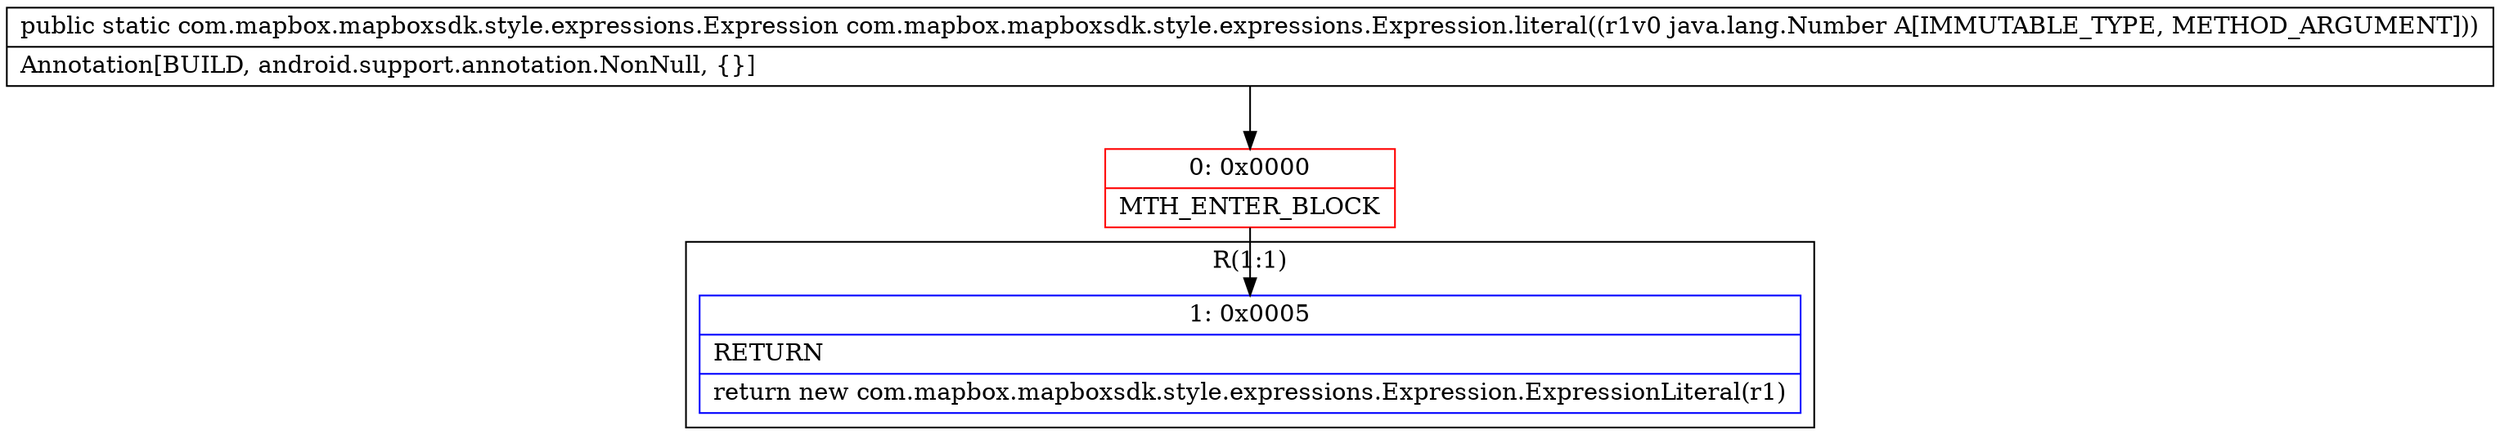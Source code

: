 digraph "CFG forcom.mapbox.mapboxsdk.style.expressions.Expression.literal(Ljava\/lang\/Number;)Lcom\/mapbox\/mapboxsdk\/style\/expressions\/Expression;" {
subgraph cluster_Region_125689132 {
label = "R(1:1)";
node [shape=record,color=blue];
Node_1 [shape=record,label="{1\:\ 0x0005|RETURN\l|return new com.mapbox.mapboxsdk.style.expressions.Expression.ExpressionLiteral(r1)\l}"];
}
Node_0 [shape=record,color=red,label="{0\:\ 0x0000|MTH_ENTER_BLOCK\l}"];
MethodNode[shape=record,label="{public static com.mapbox.mapboxsdk.style.expressions.Expression com.mapbox.mapboxsdk.style.expressions.Expression.literal((r1v0 java.lang.Number A[IMMUTABLE_TYPE, METHOD_ARGUMENT]))  | Annotation[BUILD, android.support.annotation.NonNull, \{\}]\l}"];
MethodNode -> Node_0;
Node_0 -> Node_1;
}


